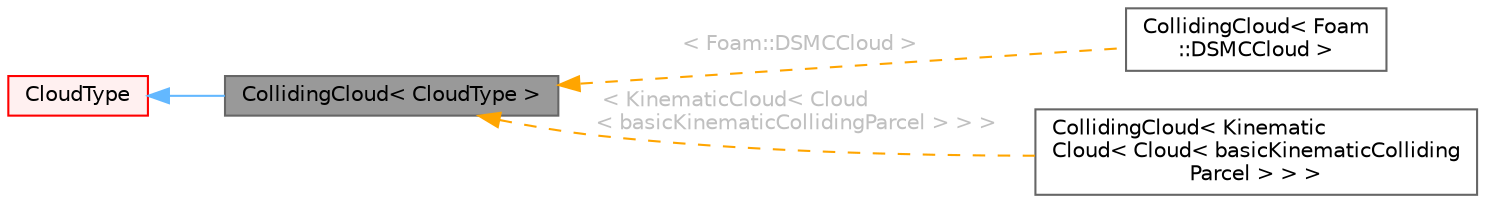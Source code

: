 digraph "CollidingCloud&lt; CloudType &gt;"
{
 // LATEX_PDF_SIZE
  bgcolor="transparent";
  edge [fontname=Helvetica,fontsize=10,labelfontname=Helvetica,labelfontsize=10];
  node [fontname=Helvetica,fontsize=10,shape=box,height=0.2,width=0.4];
  rankdir="LR";
  Node1 [id="Node000001",label="CollidingCloud\< CloudType \>",height=0.2,width=0.4,color="gray40", fillcolor="grey60", style="filled", fontcolor="black",tooltip="Adds coolisions to kinematic clouds."];
  Node2 -> Node1 [id="edge1_Node000001_Node000002",dir="back",color="steelblue1",style="solid",tooltip=" "];
  Node2 [id="Node000002",label="CloudType",height=0.2,width=0.4,color="red", fillcolor="#FFF0F0", style="filled",URL="$classFoam_1_1DSMCCloud.html",tooltip="Templated base class for dsmc cloud."];
  Node1 -> Node18 [id="edge2_Node000001_Node000018",dir="back",color="orange",style="dashed",tooltip=" ",label=" \< Foam::DSMCCloud \>",fontcolor="grey" ];
  Node18 [id="Node000018",label="CollidingCloud\< Foam\l::DSMCCloud \>",height=0.2,width=0.4,color="gray40", fillcolor="white", style="filled",URL="$classFoam_1_1CollidingCloud.html",tooltip=" "];
  Node1 -> Node19 [id="edge3_Node000001_Node000019",dir="back",color="orange",style="dashed",tooltip=" ",label=" \< KinematicCloud\< Cloud\l\< basicKinematicCollidingParcel \> \> \>",fontcolor="grey" ];
  Node19 [id="Node000019",label="CollidingCloud\< Kinematic\lCloud\< Cloud\< basicKinematicColliding\lParcel \> \> \>",height=0.2,width=0.4,color="gray40", fillcolor="white", style="filled",URL="$classFoam_1_1CollidingCloud.html",tooltip=" "];
}
